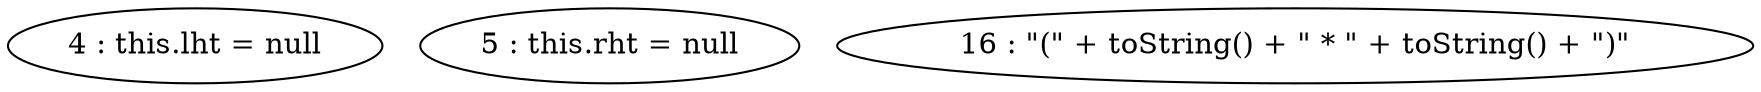 digraph G {
"4 : this.lht = null"
"5 : this.rht = null"
"16 : \"(\" + toString() + \" * \" + toString() + \")\""
}
